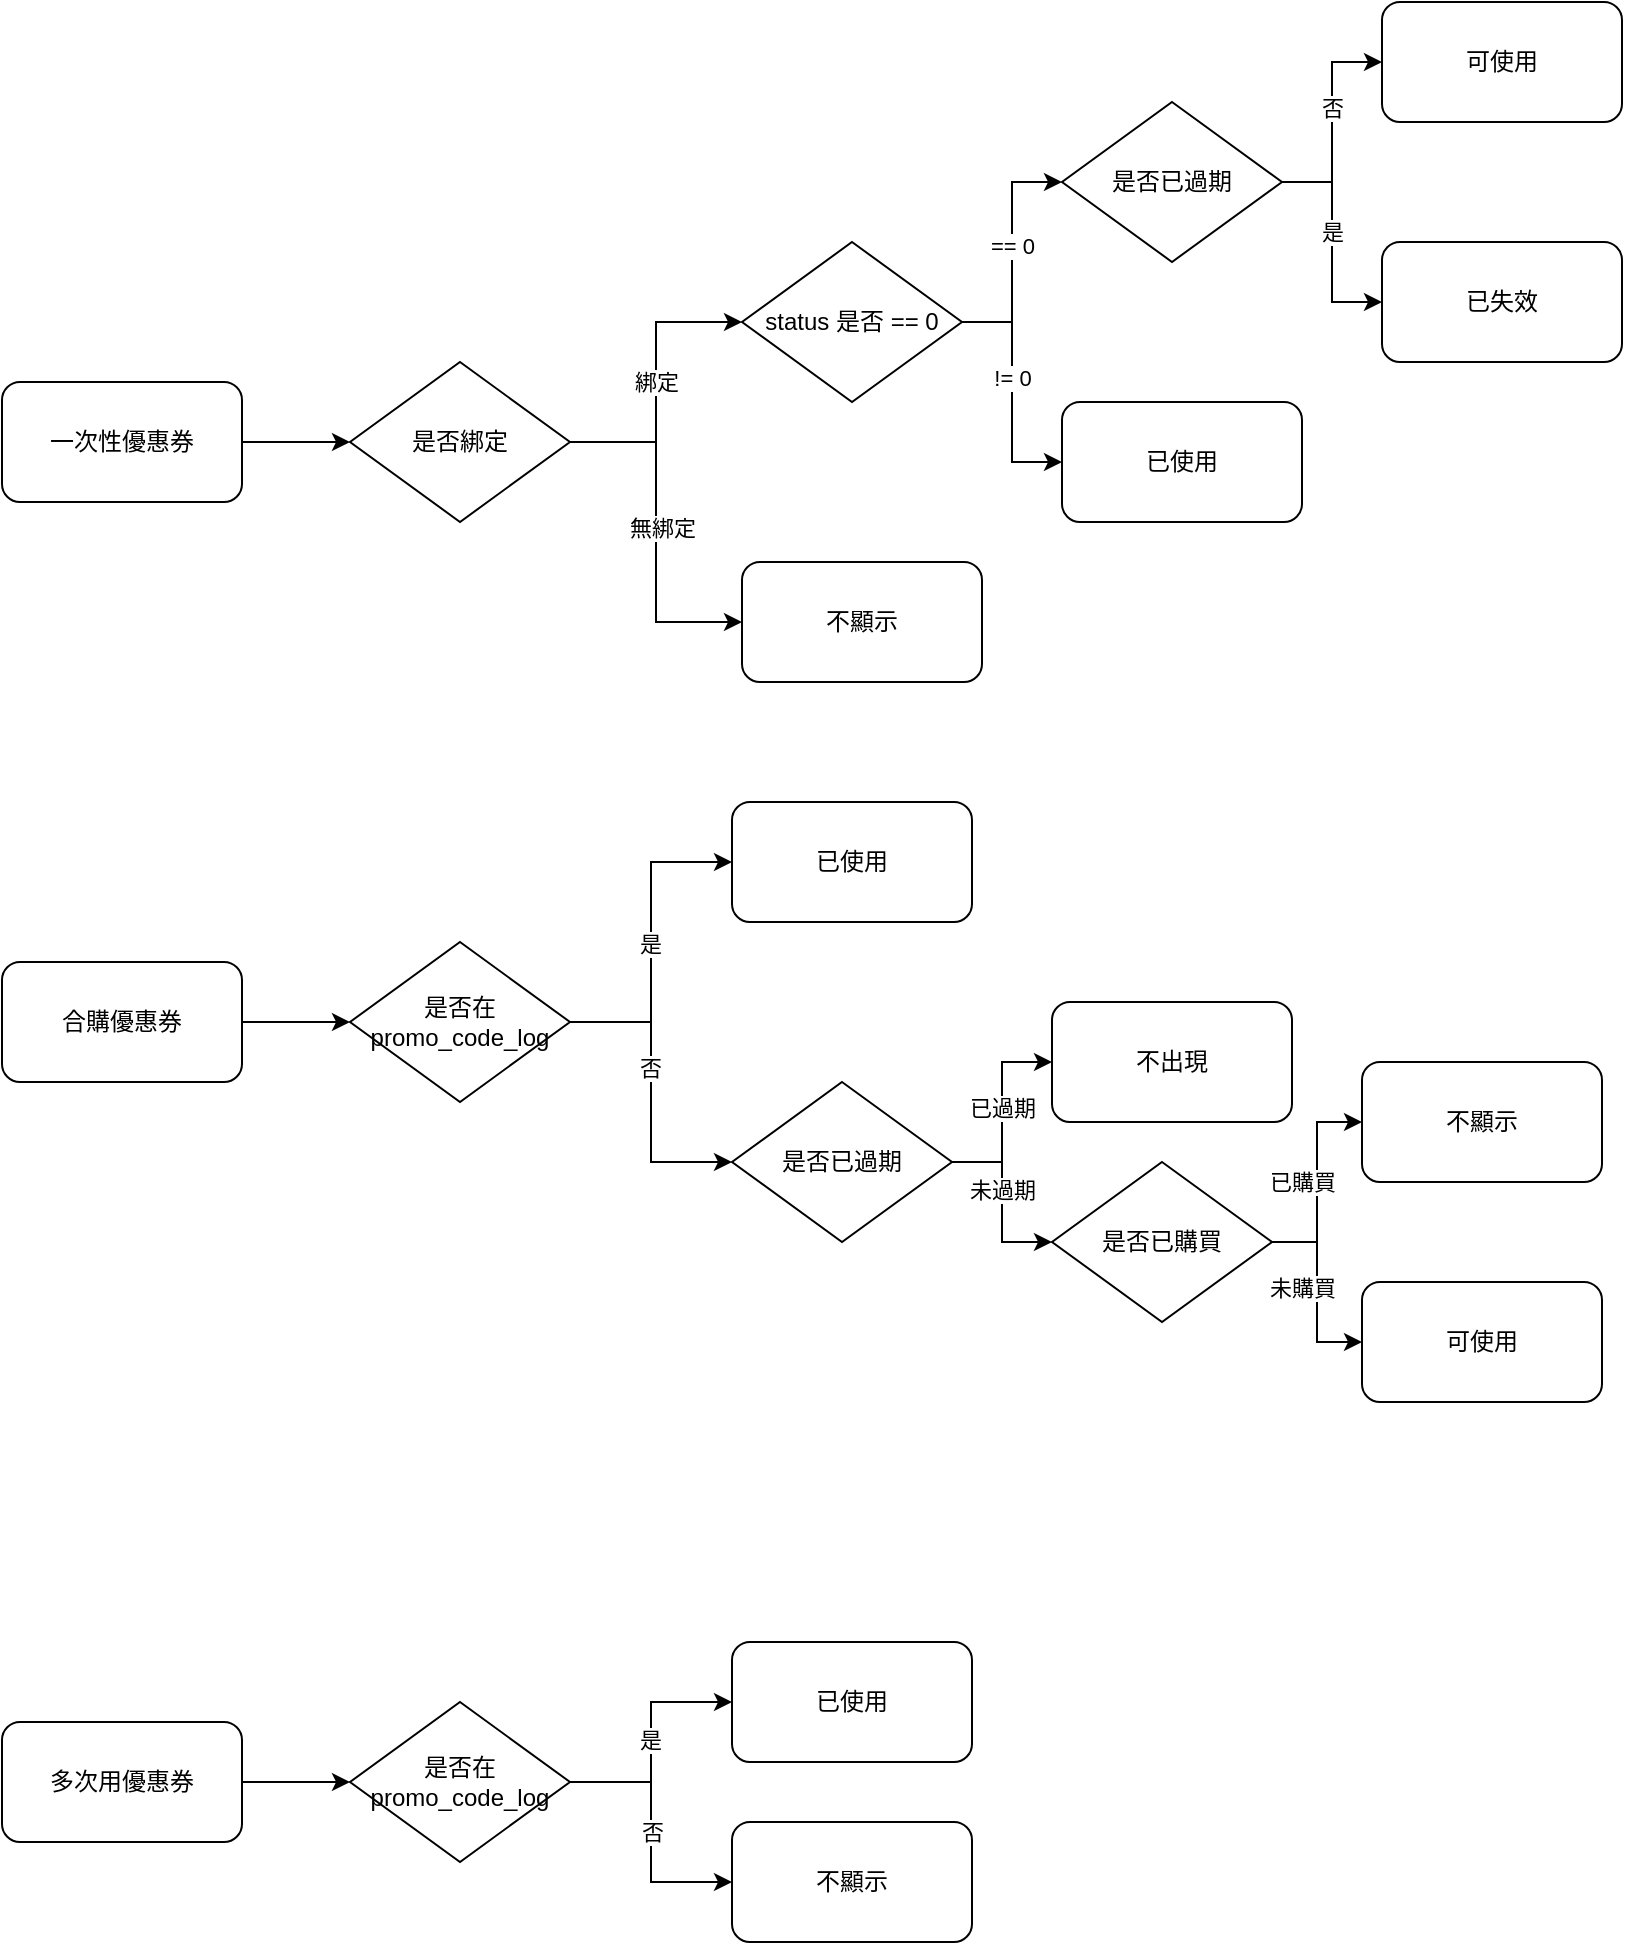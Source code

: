 <mxfile version="14.5.1" type="github">
  <diagram id="ft2ekDf52CcPwkjGjaUg" name="Page-1">
    <mxGraphModel dx="1426" dy="2092" grid="1" gridSize="10" guides="1" tooltips="1" connect="1" arrows="1" fold="1" page="1" pageScale="1" pageWidth="827" pageHeight="1169" math="0" shadow="0">
      <root>
        <mxCell id="0" />
        <mxCell id="1" parent="0" />
        <mxCell id="QKZV2CFVftr11WgmAgI6-5" style="edgeStyle=orthogonalEdgeStyle;rounded=0;orthogonalLoop=1;jettySize=auto;html=1;exitX=1;exitY=0.5;exitDx=0;exitDy=0;entryX=0;entryY=0.5;entryDx=0;entryDy=0;" edge="1" parent="1" source="QKZV2CFVftr11WgmAgI6-1" target="QKZV2CFVftr11WgmAgI6-4">
          <mxGeometry relative="1" as="geometry" />
        </mxCell>
        <mxCell id="QKZV2CFVftr11WgmAgI6-1" value="一次性優惠券" style="rounded=1;whiteSpace=wrap;html=1;" vertex="1" parent="1">
          <mxGeometry x="130" y="160" width="120" height="60" as="geometry" />
        </mxCell>
        <mxCell id="QKZV2CFVftr11WgmAgI6-19" style="edgeStyle=orthogonalEdgeStyle;rounded=0;orthogonalLoop=1;jettySize=auto;html=1;exitX=1;exitY=0.5;exitDx=0;exitDy=0;entryX=0;entryY=0.5;entryDx=0;entryDy=0;" edge="1" parent="1" source="QKZV2CFVftr11WgmAgI6-2" target="QKZV2CFVftr11WgmAgI6-17">
          <mxGeometry relative="1" as="geometry" />
        </mxCell>
        <mxCell id="QKZV2CFVftr11WgmAgI6-2" value="合購優惠券" style="rounded=1;whiteSpace=wrap;html=1;" vertex="1" parent="1">
          <mxGeometry x="130" y="450" width="120" height="60" as="geometry" />
        </mxCell>
        <mxCell id="QKZV2CFVftr11WgmAgI6-54" style="edgeStyle=orthogonalEdgeStyle;rounded=0;orthogonalLoop=1;jettySize=auto;html=1;exitX=1;exitY=0.5;exitDx=0;exitDy=0;" edge="1" parent="1" source="QKZV2CFVftr11WgmAgI6-3" target="QKZV2CFVftr11WgmAgI6-53">
          <mxGeometry relative="1" as="geometry" />
        </mxCell>
        <mxCell id="QKZV2CFVftr11WgmAgI6-3" value="多次用優惠券" style="rounded=1;whiteSpace=wrap;html=1;" vertex="1" parent="1">
          <mxGeometry x="130" y="830" width="120" height="60" as="geometry" />
        </mxCell>
        <mxCell id="QKZV2CFVftr11WgmAgI6-8" value="綁定" style="edgeStyle=orthogonalEdgeStyle;rounded=0;orthogonalLoop=1;jettySize=auto;html=1;exitX=1;exitY=0.5;exitDx=0;exitDy=0;" edge="1" parent="1" source="QKZV2CFVftr11WgmAgI6-4" target="QKZV2CFVftr11WgmAgI6-7">
          <mxGeometry relative="1" as="geometry" />
        </mxCell>
        <mxCell id="QKZV2CFVftr11WgmAgI6-15" style="edgeStyle=orthogonalEdgeStyle;rounded=0;orthogonalLoop=1;jettySize=auto;html=1;exitX=1;exitY=0.5;exitDx=0;exitDy=0;entryX=0;entryY=0.5;entryDx=0;entryDy=0;" edge="1" parent="1" source="QKZV2CFVftr11WgmAgI6-4" target="QKZV2CFVftr11WgmAgI6-14">
          <mxGeometry relative="1" as="geometry" />
        </mxCell>
        <mxCell id="QKZV2CFVftr11WgmAgI6-16" value="無綁定" style="edgeLabel;html=1;align=center;verticalAlign=middle;resizable=0;points=[];" vertex="1" connectable="0" parent="QKZV2CFVftr11WgmAgI6-15">
          <mxGeometry x="-0.027" y="3" relative="1" as="geometry">
            <mxPoint as="offset" />
          </mxGeometry>
        </mxCell>
        <mxCell id="QKZV2CFVftr11WgmAgI6-4" value="是否綁定" style="rhombus;whiteSpace=wrap;html=1;" vertex="1" parent="1">
          <mxGeometry x="304" y="150" width="110" height="80" as="geometry" />
        </mxCell>
        <mxCell id="QKZV2CFVftr11WgmAgI6-12" style="edgeStyle=orthogonalEdgeStyle;rounded=0;orthogonalLoop=1;jettySize=auto;html=1;exitX=1;exitY=0.5;exitDx=0;exitDy=0;" edge="1" parent="1" source="QKZV2CFVftr11WgmAgI6-7" target="QKZV2CFVftr11WgmAgI6-9">
          <mxGeometry relative="1" as="geometry" />
        </mxCell>
        <mxCell id="QKZV2CFVftr11WgmAgI6-13" value="!= 0" style="edgeLabel;html=1;align=center;verticalAlign=middle;resizable=0;points=[];" vertex="1" connectable="0" parent="QKZV2CFVftr11WgmAgI6-12">
          <mxGeometry x="-0.117" relative="1" as="geometry">
            <mxPoint as="offset" />
          </mxGeometry>
        </mxCell>
        <mxCell id="QKZV2CFVftr11WgmAgI6-23" style="edgeStyle=orthogonalEdgeStyle;rounded=0;orthogonalLoop=1;jettySize=auto;html=1;exitX=1;exitY=0.5;exitDx=0;exitDy=0;entryX=0;entryY=0.5;entryDx=0;entryDy=0;" edge="1" parent="1" source="QKZV2CFVftr11WgmAgI6-7" target="QKZV2CFVftr11WgmAgI6-22">
          <mxGeometry relative="1" as="geometry" />
        </mxCell>
        <mxCell id="QKZV2CFVftr11WgmAgI6-30" value="== 0" style="edgeLabel;html=1;align=center;verticalAlign=middle;resizable=0;points=[];" vertex="1" connectable="0" parent="QKZV2CFVftr11WgmAgI6-23">
          <mxGeometry x="0.05" relative="1" as="geometry">
            <mxPoint as="offset" />
          </mxGeometry>
        </mxCell>
        <mxCell id="QKZV2CFVftr11WgmAgI6-7" value="status 是否 == 0" style="rhombus;whiteSpace=wrap;html=1;" vertex="1" parent="1">
          <mxGeometry x="500" y="90" width="110" height="80" as="geometry" />
        </mxCell>
        <mxCell id="QKZV2CFVftr11WgmAgI6-9" value="已使用" style="rounded=1;whiteSpace=wrap;html=1;" vertex="1" parent="1">
          <mxGeometry x="660" y="170" width="120" height="60" as="geometry" />
        </mxCell>
        <mxCell id="QKZV2CFVftr11WgmAgI6-14" value="不顯示" style="rounded=1;whiteSpace=wrap;html=1;" vertex="1" parent="1">
          <mxGeometry x="500" y="250" width="120" height="60" as="geometry" />
        </mxCell>
        <mxCell id="QKZV2CFVftr11WgmAgI6-31" style="edgeStyle=orthogonalEdgeStyle;rounded=0;orthogonalLoop=1;jettySize=auto;html=1;exitX=1;exitY=0.5;exitDx=0;exitDy=0;entryX=0;entryY=0.5;entryDx=0;entryDy=0;" edge="1" parent="1" source="QKZV2CFVftr11WgmAgI6-17" target="QKZV2CFVftr11WgmAgI6-20">
          <mxGeometry relative="1" as="geometry" />
        </mxCell>
        <mxCell id="QKZV2CFVftr11WgmAgI6-36" value="是" style="edgeLabel;html=1;align=center;verticalAlign=middle;resizable=0;points=[];" vertex="1" connectable="0" parent="QKZV2CFVftr11WgmAgI6-31">
          <mxGeometry y="2" relative="1" as="geometry">
            <mxPoint x="1" y="1" as="offset" />
          </mxGeometry>
        </mxCell>
        <mxCell id="QKZV2CFVftr11WgmAgI6-35" style="edgeStyle=orthogonalEdgeStyle;rounded=0;orthogonalLoop=1;jettySize=auto;html=1;exitX=1;exitY=0.5;exitDx=0;exitDy=0;entryX=0;entryY=0.5;entryDx=0;entryDy=0;" edge="1" parent="1" source="QKZV2CFVftr11WgmAgI6-17" target="QKZV2CFVftr11WgmAgI6-34">
          <mxGeometry relative="1" as="geometry" />
        </mxCell>
        <mxCell id="QKZV2CFVftr11WgmAgI6-39" value="否" style="edgeLabel;html=1;align=center;verticalAlign=middle;resizable=0;points=[];" vertex="1" connectable="0" parent="QKZV2CFVftr11WgmAgI6-35">
          <mxGeometry x="-0.159" y="-1" relative="1" as="geometry">
            <mxPoint as="offset" />
          </mxGeometry>
        </mxCell>
        <mxCell id="QKZV2CFVftr11WgmAgI6-17" value="是否在 promo_code_log" style="rhombus;whiteSpace=wrap;html=1;" vertex="1" parent="1">
          <mxGeometry x="304" y="440" width="110" height="80" as="geometry" />
        </mxCell>
        <mxCell id="QKZV2CFVftr11WgmAgI6-20" value="已使用" style="rounded=1;whiteSpace=wrap;html=1;" vertex="1" parent="1">
          <mxGeometry x="495" y="370" width="120" height="60" as="geometry" />
        </mxCell>
        <mxCell id="QKZV2CFVftr11WgmAgI6-26" style="edgeStyle=orthogonalEdgeStyle;rounded=0;orthogonalLoop=1;jettySize=auto;html=1;exitX=1;exitY=0.5;exitDx=0;exitDy=0;entryX=0;entryY=0.5;entryDx=0;entryDy=0;" edge="1" parent="1" source="QKZV2CFVftr11WgmAgI6-22" target="QKZV2CFVftr11WgmAgI6-25">
          <mxGeometry relative="1" as="geometry" />
        </mxCell>
        <mxCell id="QKZV2CFVftr11WgmAgI6-28" value="否" style="edgeLabel;html=1;align=center;verticalAlign=middle;resizable=0;points=[];" vertex="1" connectable="0" parent="QKZV2CFVftr11WgmAgI6-26">
          <mxGeometry x="0.133" relative="1" as="geometry">
            <mxPoint as="offset" />
          </mxGeometry>
        </mxCell>
        <mxCell id="QKZV2CFVftr11WgmAgI6-27" style="edgeStyle=orthogonalEdgeStyle;rounded=0;orthogonalLoop=1;jettySize=auto;html=1;exitX=1;exitY=0.5;exitDx=0;exitDy=0;entryX=0;entryY=0.5;entryDx=0;entryDy=0;" edge="1" parent="1" source="QKZV2CFVftr11WgmAgI6-22" target="QKZV2CFVftr11WgmAgI6-24">
          <mxGeometry relative="1" as="geometry" />
        </mxCell>
        <mxCell id="QKZV2CFVftr11WgmAgI6-29" value="是" style="edgeLabel;html=1;align=center;verticalAlign=middle;resizable=0;points=[];" vertex="1" connectable="0" parent="QKZV2CFVftr11WgmAgI6-27">
          <mxGeometry x="-0.089" relative="1" as="geometry">
            <mxPoint as="offset" />
          </mxGeometry>
        </mxCell>
        <mxCell id="QKZV2CFVftr11WgmAgI6-22" value="是否已過期" style="rhombus;whiteSpace=wrap;html=1;" vertex="1" parent="1">
          <mxGeometry x="660" y="20" width="110" height="80" as="geometry" />
        </mxCell>
        <mxCell id="QKZV2CFVftr11WgmAgI6-24" value="已失效" style="rounded=1;whiteSpace=wrap;html=1;" vertex="1" parent="1">
          <mxGeometry x="820" y="90" width="120" height="60" as="geometry" />
        </mxCell>
        <mxCell id="QKZV2CFVftr11WgmAgI6-25" value="可使用" style="rounded=1;whiteSpace=wrap;html=1;" vertex="1" parent="1">
          <mxGeometry x="820" y="-30" width="120" height="60" as="geometry" />
        </mxCell>
        <mxCell id="QKZV2CFVftr11WgmAgI6-41" style="edgeStyle=orthogonalEdgeStyle;rounded=0;orthogonalLoop=1;jettySize=auto;html=1;exitX=1;exitY=0.5;exitDx=0;exitDy=0;entryX=0;entryY=0.5;entryDx=0;entryDy=0;" edge="1" parent="1" source="QKZV2CFVftr11WgmAgI6-34" target="QKZV2CFVftr11WgmAgI6-40">
          <mxGeometry relative="1" as="geometry" />
        </mxCell>
        <mxCell id="QKZV2CFVftr11WgmAgI6-43" value="已過期" style="edgeLabel;html=1;align=center;verticalAlign=middle;resizable=0;points=[];" vertex="1" connectable="0" parent="QKZV2CFVftr11WgmAgI6-41">
          <mxGeometry x="0.04" relative="1" as="geometry">
            <mxPoint as="offset" />
          </mxGeometry>
        </mxCell>
        <mxCell id="QKZV2CFVftr11WgmAgI6-45" style="edgeStyle=orthogonalEdgeStyle;rounded=0;orthogonalLoop=1;jettySize=auto;html=1;exitX=1;exitY=0.5;exitDx=0;exitDy=0;entryX=0;entryY=0.5;entryDx=0;entryDy=0;" edge="1" parent="1" source="QKZV2CFVftr11WgmAgI6-34" target="QKZV2CFVftr11WgmAgI6-44">
          <mxGeometry relative="1" as="geometry" />
        </mxCell>
        <mxCell id="QKZV2CFVftr11WgmAgI6-47" value="未過期" style="edgeLabel;html=1;align=center;verticalAlign=middle;resizable=0;points=[];" vertex="1" connectable="0" parent="QKZV2CFVftr11WgmAgI6-45">
          <mxGeometry x="-0.133" relative="1" as="geometry">
            <mxPoint as="offset" />
          </mxGeometry>
        </mxCell>
        <mxCell id="QKZV2CFVftr11WgmAgI6-34" value="是否已過期" style="rhombus;whiteSpace=wrap;html=1;" vertex="1" parent="1">
          <mxGeometry x="495" y="510" width="110" height="80" as="geometry" />
        </mxCell>
        <mxCell id="QKZV2CFVftr11WgmAgI6-40" value="不出現" style="rounded=1;whiteSpace=wrap;html=1;" vertex="1" parent="1">
          <mxGeometry x="655" y="470" width="120" height="60" as="geometry" />
        </mxCell>
        <mxCell id="QKZV2CFVftr11WgmAgI6-49" style="edgeStyle=orthogonalEdgeStyle;rounded=0;orthogonalLoop=1;jettySize=auto;html=1;exitX=1;exitY=0.5;exitDx=0;exitDy=0;" edge="1" parent="1" source="QKZV2CFVftr11WgmAgI6-44" target="QKZV2CFVftr11WgmAgI6-46">
          <mxGeometry relative="1" as="geometry" />
        </mxCell>
        <mxCell id="QKZV2CFVftr11WgmAgI6-51" value="已購買" style="edgeLabel;html=1;align=center;verticalAlign=middle;resizable=0;points=[];" vertex="1" connectable="0" parent="QKZV2CFVftr11WgmAgI6-49">
          <mxGeometry x="0.019" y="-1" relative="1" as="geometry">
            <mxPoint x="-8.5" y="0.5" as="offset" />
          </mxGeometry>
        </mxCell>
        <mxCell id="QKZV2CFVftr11WgmAgI6-50" style="edgeStyle=orthogonalEdgeStyle;rounded=0;orthogonalLoop=1;jettySize=auto;html=1;exitX=1;exitY=0.5;exitDx=0;exitDy=0;" edge="1" parent="1" source="QKZV2CFVftr11WgmAgI6-44" target="QKZV2CFVftr11WgmAgI6-48">
          <mxGeometry relative="1" as="geometry" />
        </mxCell>
        <mxCell id="QKZV2CFVftr11WgmAgI6-52" value="未購買" style="edgeLabel;html=1;align=center;verticalAlign=middle;resizable=0;points=[];" vertex="1" connectable="0" parent="QKZV2CFVftr11WgmAgI6-50">
          <mxGeometry x="-0.063" relative="1" as="geometry">
            <mxPoint x="-7.5" y="1" as="offset" />
          </mxGeometry>
        </mxCell>
        <mxCell id="QKZV2CFVftr11WgmAgI6-44" value="是否已購買" style="rhombus;whiteSpace=wrap;html=1;" vertex="1" parent="1">
          <mxGeometry x="655" y="550" width="110" height="80" as="geometry" />
        </mxCell>
        <mxCell id="QKZV2CFVftr11WgmAgI6-46" value="不顯示" style="rounded=1;whiteSpace=wrap;html=1;" vertex="1" parent="1">
          <mxGeometry x="810" y="500" width="120" height="60" as="geometry" />
        </mxCell>
        <mxCell id="QKZV2CFVftr11WgmAgI6-48" value="可使用" style="rounded=1;whiteSpace=wrap;html=1;" vertex="1" parent="1">
          <mxGeometry x="810" y="610" width="120" height="60" as="geometry" />
        </mxCell>
        <mxCell id="QKZV2CFVftr11WgmAgI6-56" style="edgeStyle=orthogonalEdgeStyle;rounded=0;orthogonalLoop=1;jettySize=auto;html=1;exitX=1;exitY=0.5;exitDx=0;exitDy=0;" edge="1" parent="1" source="QKZV2CFVftr11WgmAgI6-53" target="QKZV2CFVftr11WgmAgI6-55">
          <mxGeometry relative="1" as="geometry" />
        </mxCell>
        <mxCell id="QKZV2CFVftr11WgmAgI6-57" value="是" style="edgeLabel;html=1;align=center;verticalAlign=middle;resizable=0;points=[];" vertex="1" connectable="0" parent="QKZV2CFVftr11WgmAgI6-56">
          <mxGeometry x="0.017" y="2" relative="1" as="geometry">
            <mxPoint x="1" as="offset" />
          </mxGeometry>
        </mxCell>
        <mxCell id="QKZV2CFVftr11WgmAgI6-59" value="否" style="edgeStyle=orthogonalEdgeStyle;rounded=0;orthogonalLoop=1;jettySize=auto;html=1;exitX=1;exitY=0.5;exitDx=0;exitDy=0;entryX=0;entryY=0.5;entryDx=0;entryDy=0;" edge="1" parent="1" source="QKZV2CFVftr11WgmAgI6-53" target="QKZV2CFVftr11WgmAgI6-58">
          <mxGeometry relative="1" as="geometry" />
        </mxCell>
        <mxCell id="QKZV2CFVftr11WgmAgI6-53" value="是否在 promo_code_log" style="rhombus;whiteSpace=wrap;html=1;" vertex="1" parent="1">
          <mxGeometry x="304" y="820" width="110" height="80" as="geometry" />
        </mxCell>
        <mxCell id="QKZV2CFVftr11WgmAgI6-55" value="已使用" style="rounded=1;whiteSpace=wrap;html=1;" vertex="1" parent="1">
          <mxGeometry x="495" y="790" width="120" height="60" as="geometry" />
        </mxCell>
        <mxCell id="QKZV2CFVftr11WgmAgI6-58" value="不顯示" style="rounded=1;whiteSpace=wrap;html=1;" vertex="1" parent="1">
          <mxGeometry x="495" y="880" width="120" height="60" as="geometry" />
        </mxCell>
      </root>
    </mxGraphModel>
  </diagram>
</mxfile>

